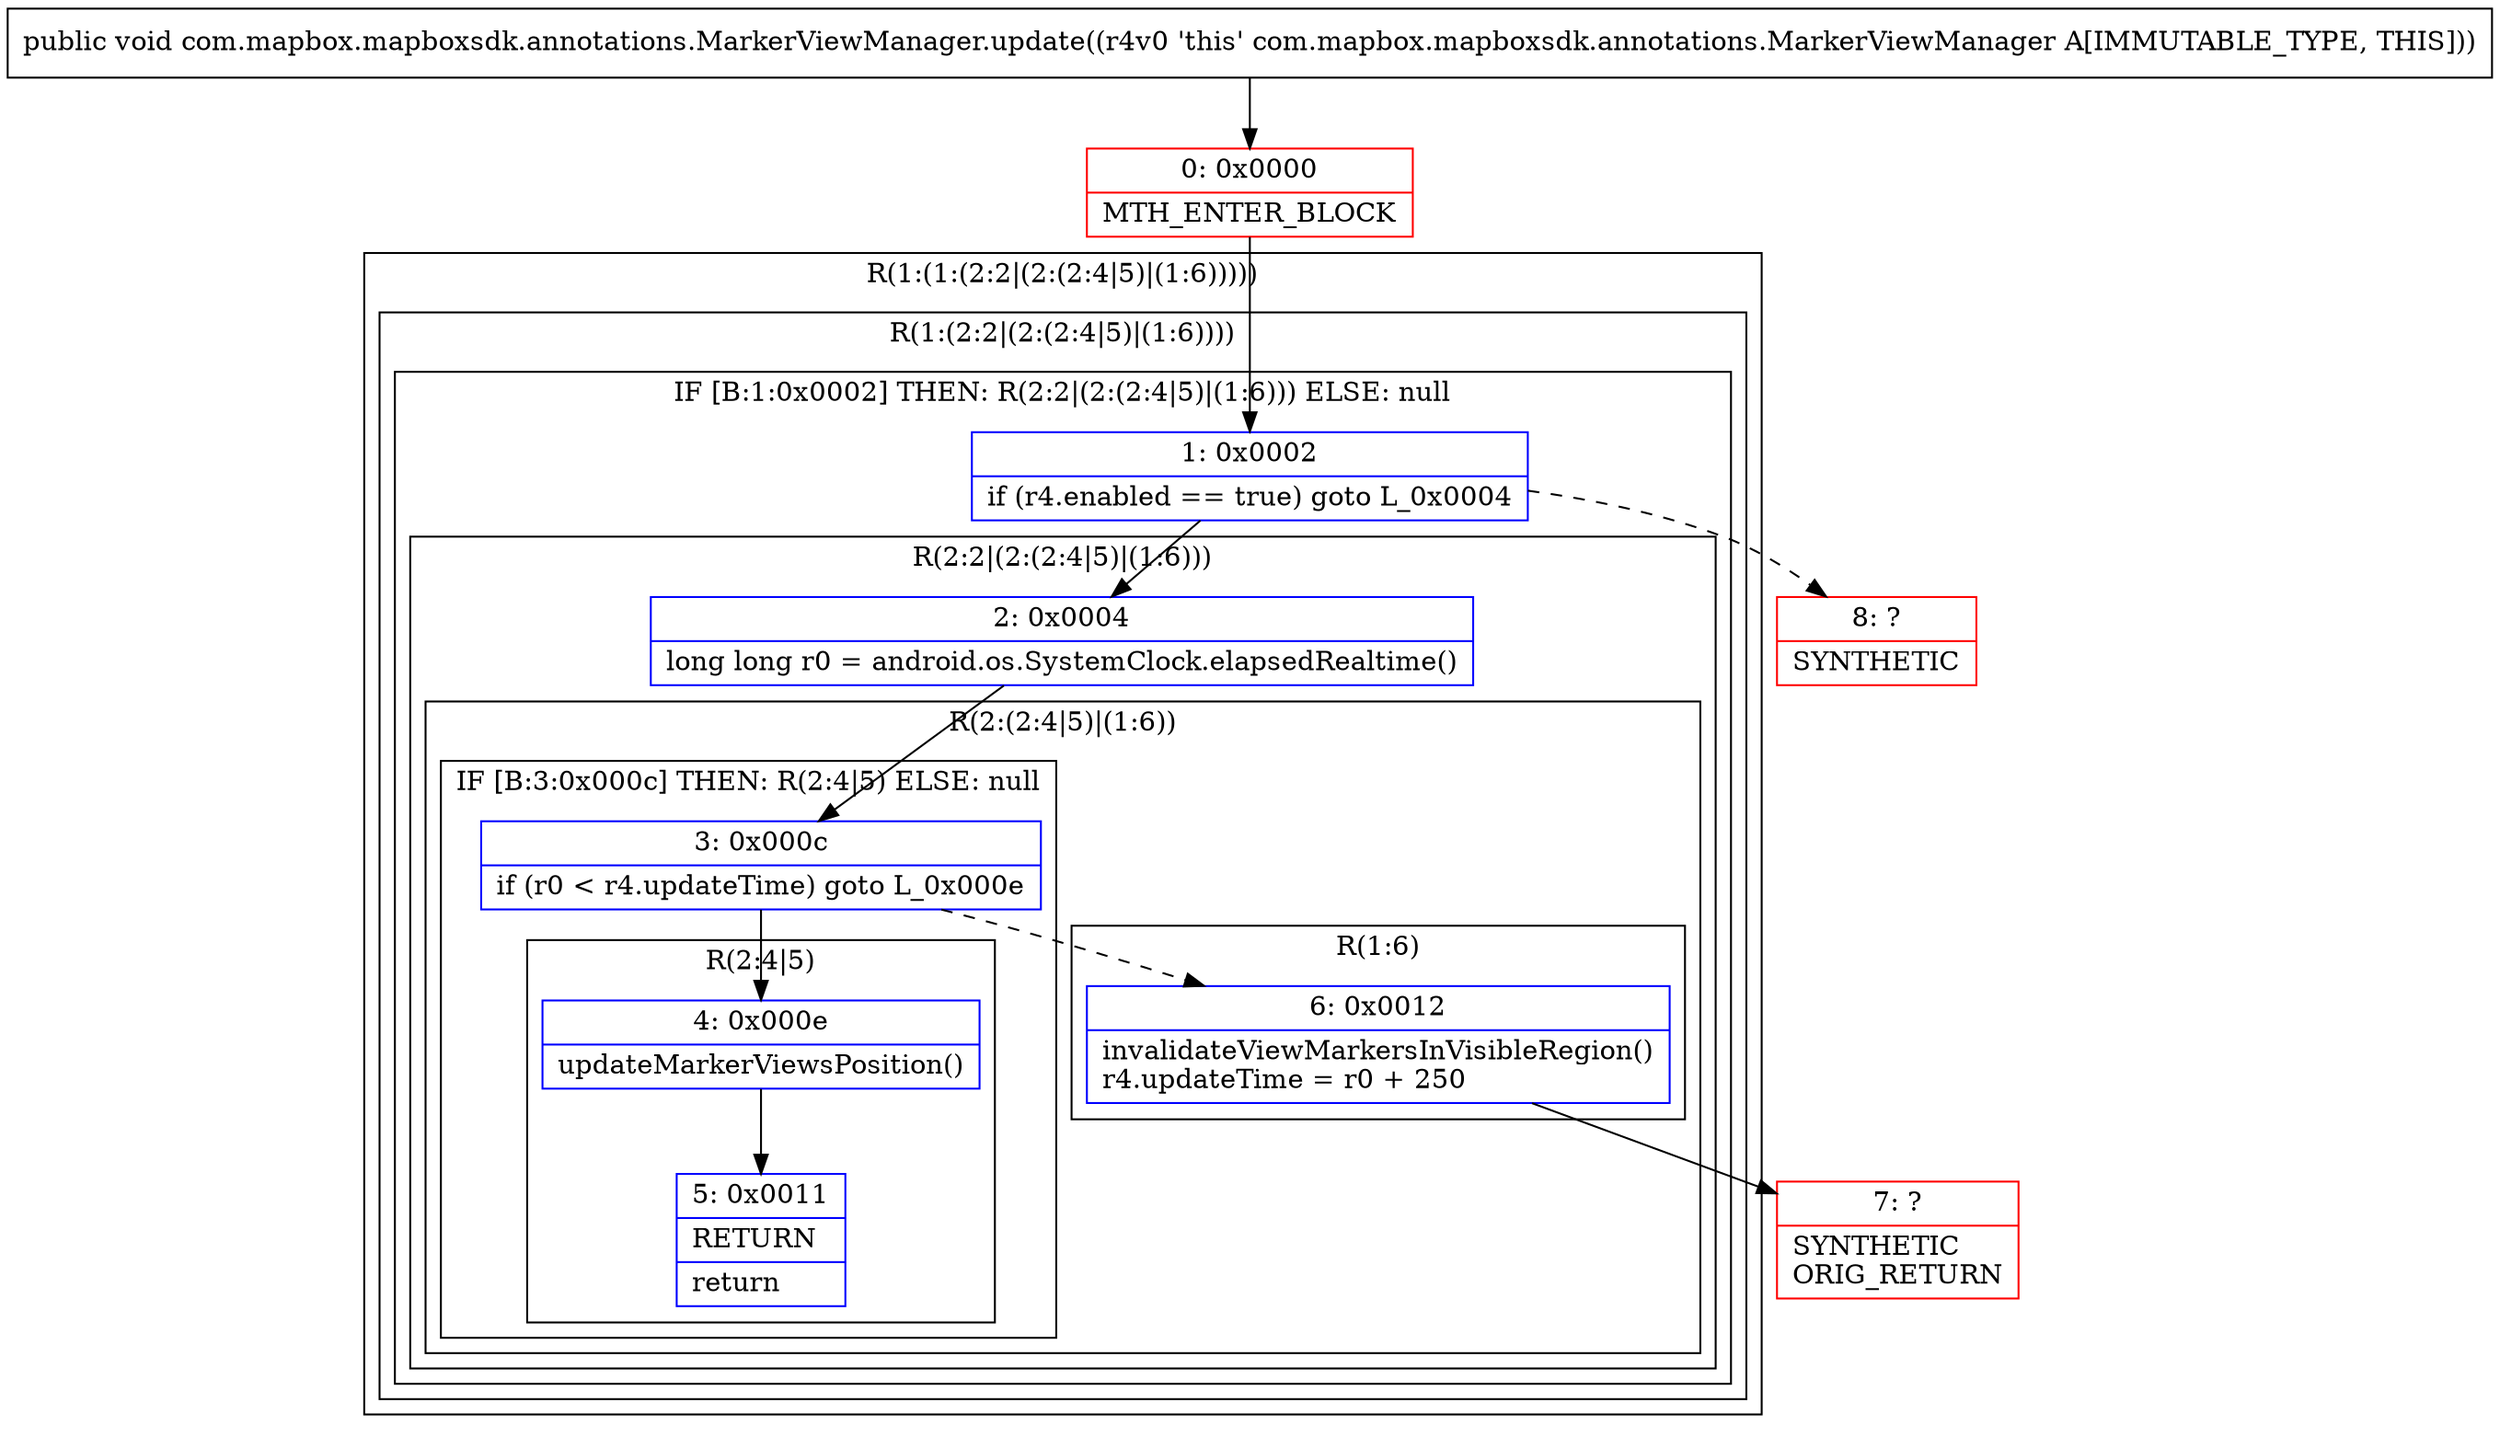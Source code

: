 digraph "CFG forcom.mapbox.mapboxsdk.annotations.MarkerViewManager.update()V" {
subgraph cluster_Region_1227564119 {
label = "R(1:(1:(2:2|(2:(2:4|5)|(1:6)))))";
node [shape=record,color=blue];
subgraph cluster_Region_479876759 {
label = "R(1:(2:2|(2:(2:4|5)|(1:6))))";
node [shape=record,color=blue];
subgraph cluster_IfRegion_2131231181 {
label = "IF [B:1:0x0002] THEN: R(2:2|(2:(2:4|5)|(1:6))) ELSE: null";
node [shape=record,color=blue];
Node_1 [shape=record,label="{1\:\ 0x0002|if (r4.enabled == true) goto L_0x0004\l}"];
subgraph cluster_Region_1494810973 {
label = "R(2:2|(2:(2:4|5)|(1:6)))";
node [shape=record,color=blue];
Node_2 [shape=record,label="{2\:\ 0x0004|long long r0 = android.os.SystemClock.elapsedRealtime()\l}"];
subgraph cluster_Region_1798830143 {
label = "R(2:(2:4|5)|(1:6))";
node [shape=record,color=blue];
subgraph cluster_IfRegion_363289105 {
label = "IF [B:3:0x000c] THEN: R(2:4|5) ELSE: null";
node [shape=record,color=blue];
Node_3 [shape=record,label="{3\:\ 0x000c|if (r0 \< r4.updateTime) goto L_0x000e\l}"];
subgraph cluster_Region_2075029650 {
label = "R(2:4|5)";
node [shape=record,color=blue];
Node_4 [shape=record,label="{4\:\ 0x000e|updateMarkerViewsPosition()\l}"];
Node_5 [shape=record,label="{5\:\ 0x0011|RETURN\l|return\l}"];
}
}
subgraph cluster_Region_1058583391 {
label = "R(1:6)";
node [shape=record,color=blue];
Node_6 [shape=record,label="{6\:\ 0x0012|invalidateViewMarkersInVisibleRegion()\lr4.updateTime = r0 + 250\l}"];
}
}
}
}
}
}
Node_0 [shape=record,color=red,label="{0\:\ 0x0000|MTH_ENTER_BLOCK\l}"];
Node_7 [shape=record,color=red,label="{7\:\ ?|SYNTHETIC\lORIG_RETURN\l}"];
Node_8 [shape=record,color=red,label="{8\:\ ?|SYNTHETIC\l}"];
MethodNode[shape=record,label="{public void com.mapbox.mapboxsdk.annotations.MarkerViewManager.update((r4v0 'this' com.mapbox.mapboxsdk.annotations.MarkerViewManager A[IMMUTABLE_TYPE, THIS])) }"];
MethodNode -> Node_0;
Node_1 -> Node_2;
Node_1 -> Node_8[style=dashed];
Node_2 -> Node_3;
Node_3 -> Node_4;
Node_3 -> Node_6[style=dashed];
Node_4 -> Node_5;
Node_6 -> Node_7;
Node_0 -> Node_1;
}

